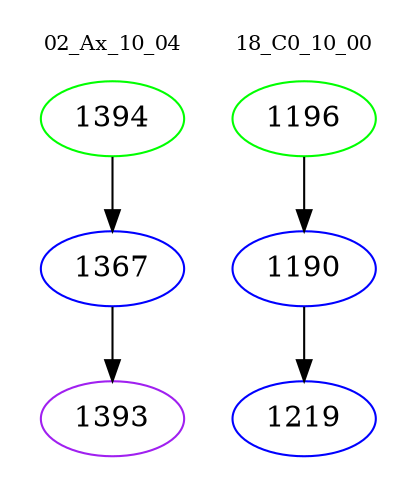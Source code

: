 digraph{
subgraph cluster_0 {
color = white
label = "02_Ax_10_04";
fontsize=10;
T0_1394 [label="1394", color="green"]
T0_1394 -> T0_1367 [color="black"]
T0_1367 [label="1367", color="blue"]
T0_1367 -> T0_1393 [color="black"]
T0_1393 [label="1393", color="purple"]
}
subgraph cluster_1 {
color = white
label = "18_C0_10_00";
fontsize=10;
T1_1196 [label="1196", color="green"]
T1_1196 -> T1_1190 [color="black"]
T1_1190 [label="1190", color="blue"]
T1_1190 -> T1_1219 [color="black"]
T1_1219 [label="1219", color="blue"]
}
}
